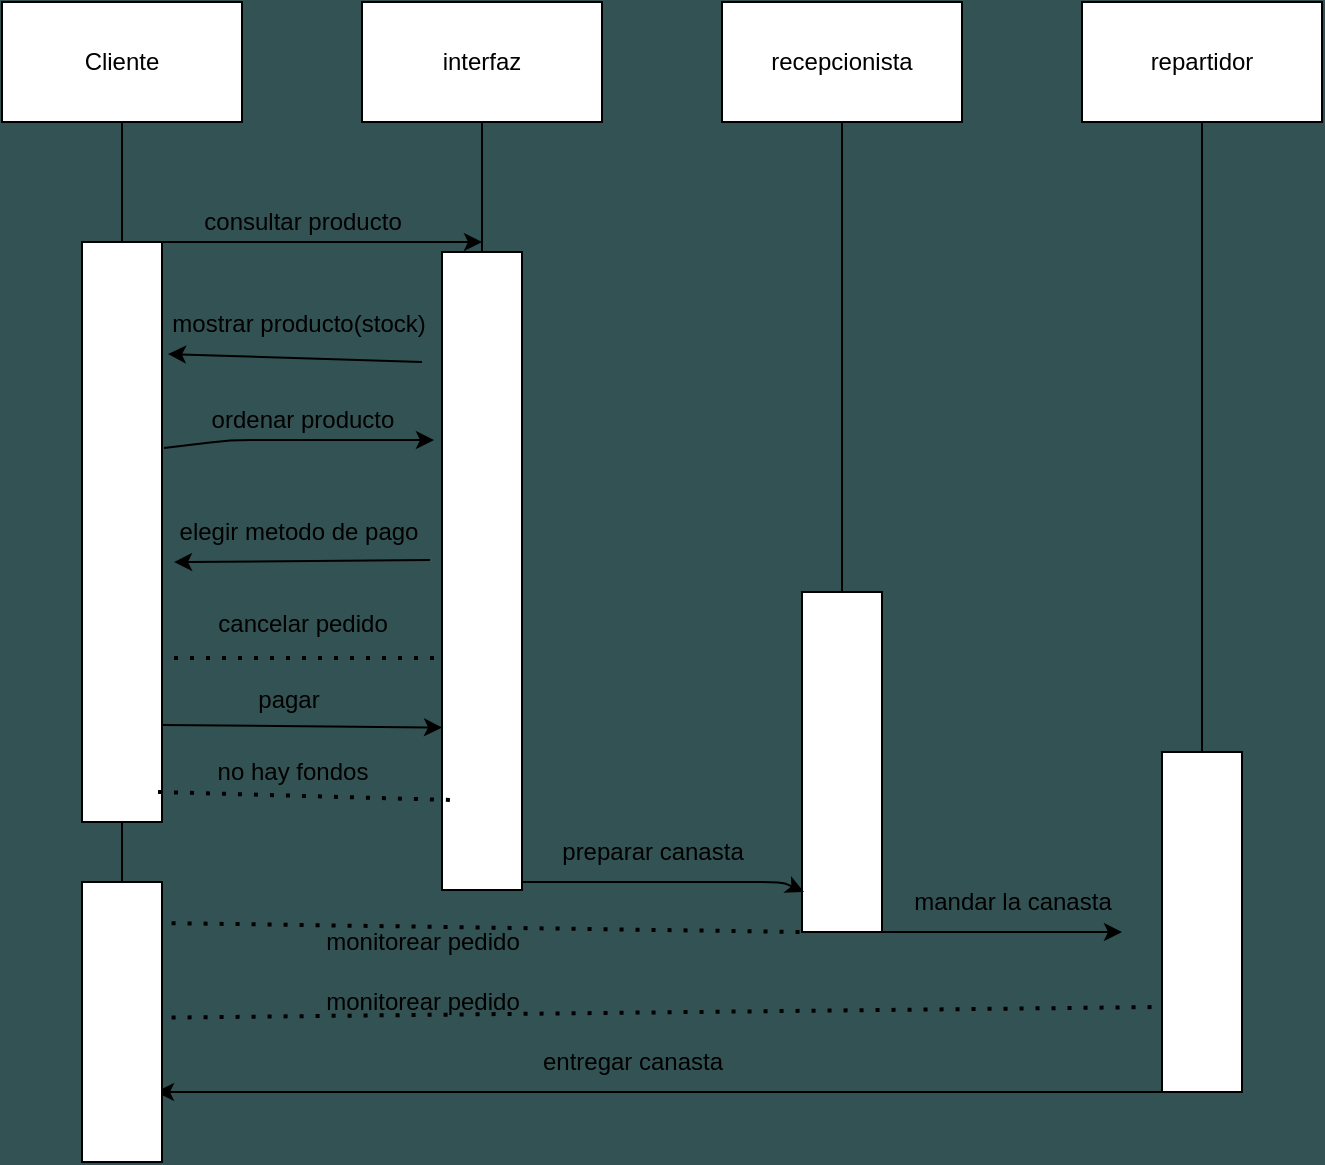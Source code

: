<mxfile>
    <diagram id="b1HOQeLx2Mul1oVxJE39" name="Página-1">
        <mxGraphModel dx="534" dy="359" grid="0" gridSize="10" guides="1" tooltips="1" connect="1" arrows="1" fold="1" page="1" pageScale="1" pageWidth="827" pageHeight="1169" background="#335254" math="0" shadow="0">
            <root>
                <mxCell id="0"/>
                <mxCell id="1" parent="0"/>
                <mxCell id="10" style="edgeStyle=none;html=1;exitX=0.5;exitY=1;exitDx=0;exitDy=0;" edge="1" parent="1" source="2">
                    <mxGeometry relative="1" as="geometry">
                        <mxPoint x="620" y="521" as="targetPoint"/>
                    </mxGeometry>
                </mxCell>
                <mxCell id="2" value="repartidor" style="whiteSpace=wrap;html=1;" vertex="1" parent="1">
                    <mxGeometry x="560" y="40" width="120" height="60" as="geometry"/>
                </mxCell>
                <mxCell id="9" style="edgeStyle=none;html=1;exitX=0.5;exitY=1;exitDx=0;exitDy=0;entryX=0.5;entryY=1;entryDx=0;entryDy=0;" edge="1" parent="1" source="3" target="16">
                    <mxGeometry relative="1" as="geometry">
                        <mxPoint x="440" y="530" as="targetPoint"/>
                    </mxGeometry>
                </mxCell>
                <mxCell id="3" value="recepcionista" style="whiteSpace=wrap;html=1;" vertex="1" parent="1">
                    <mxGeometry x="380" y="40" width="120" height="60" as="geometry"/>
                </mxCell>
                <mxCell id="8" style="edgeStyle=none;html=1;exitX=0.5;exitY=1;exitDx=0;exitDy=0;startArrow=none;" edge="1" parent="1" source="17">
                    <mxGeometry relative="1" as="geometry">
                        <mxPoint x="260" y="470" as="targetPoint"/>
                    </mxGeometry>
                </mxCell>
                <mxCell id="4" value="interfaz" style="whiteSpace=wrap;html=1;" vertex="1" parent="1">
                    <mxGeometry x="200" y="40" width="120" height="60" as="geometry"/>
                </mxCell>
                <mxCell id="7" style="edgeStyle=none;html=1;exitX=0.5;exitY=1;exitDx=0;exitDy=0;" edge="1" parent="1" source="5">
                    <mxGeometry relative="1" as="geometry">
                        <mxPoint x="80" y="522" as="targetPoint"/>
                    </mxGeometry>
                </mxCell>
                <mxCell id="5" value="Cliente" style="whiteSpace=wrap;html=1;" vertex="1" parent="1">
                    <mxGeometry x="20" y="40" width="120" height="60" as="geometry"/>
                </mxCell>
                <mxCell id="13" style="edgeStyle=none;html=1;exitX=1;exitY=0;exitDx=0;exitDy=0;" edge="1" parent="1" source="12">
                    <mxGeometry relative="1" as="geometry">
                        <mxPoint x="260" y="160" as="targetPoint"/>
                    </mxGeometry>
                </mxCell>
                <mxCell id="29" style="edgeStyle=none;html=1;exitX=1;exitY=0.5;exitDx=0;exitDy=0;entryX=1;entryY=0;entryDx=0;entryDy=0;entryPerimeter=0;" edge="1" parent="1">
                    <mxGeometry relative="1" as="geometry">
                        <mxPoint x="101.0" y="263" as="sourcePoint"/>
                        <mxPoint x="236" y="259" as="targetPoint"/>
                        <Array as="points">
                            <mxPoint x="134" y="259"/>
                        </Array>
                    </mxGeometry>
                </mxCell>
                <mxCell id="54" style="edgeStyle=none;html=1;exitX=1;exitY=0.75;exitDx=0;exitDy=0;entryX=0;entryY=0.75;entryDx=0;entryDy=0;" edge="1" parent="1">
                    <mxGeometry relative="1" as="geometry">
                        <mxPoint x="100.0" y="401.5" as="sourcePoint"/>
                        <mxPoint x="240" y="402.75" as="targetPoint"/>
                    </mxGeometry>
                </mxCell>
                <mxCell id="12" value="" style="rounded=0;whiteSpace=wrap;html=1;" vertex="1" parent="1">
                    <mxGeometry x="60" y="160" width="40" height="290" as="geometry"/>
                </mxCell>
                <mxCell id="14" value="consultar producto" style="text;html=1;align=center;verticalAlign=middle;resizable=0;points=[];autosize=1;strokeColor=none;fillColor=none;" vertex="1" parent="1">
                    <mxGeometry x="110" y="135" width="120" height="30" as="geometry"/>
                </mxCell>
                <mxCell id="37" style="edgeStyle=none;html=1;exitX=1;exitY=1;exitDx=0;exitDy=0;" edge="1" parent="1" source="16">
                    <mxGeometry relative="1" as="geometry">
                        <mxPoint x="580" y="505" as="targetPoint"/>
                    </mxGeometry>
                </mxCell>
                <mxCell id="16" value="" style="rounded=0;whiteSpace=wrap;html=1;" vertex="1" parent="1">
                    <mxGeometry x="420" y="335" width="40" height="170" as="geometry"/>
                </mxCell>
                <mxCell id="18" value="" style="edgeStyle=none;html=1;exitX=0.5;exitY=1;exitDx=0;exitDy=0;endArrow=none;" edge="1" parent="1" source="4" target="17">
                    <mxGeometry relative="1" as="geometry">
                        <mxPoint x="260" y="521" as="targetPoint"/>
                        <mxPoint x="260" y="100" as="sourcePoint"/>
                    </mxGeometry>
                </mxCell>
                <mxCell id="21" style="edgeStyle=none;html=1;exitX=0.9;exitY=1.1;exitDx=0;exitDy=0;entryX=1.075;entryY=0.329;entryDx=0;entryDy=0;exitPerimeter=0;entryPerimeter=0;" edge="1" parent="1">
                    <mxGeometry relative="1" as="geometry">
                        <mxPoint x="230" y="220.04" as="sourcePoint"/>
                        <mxPoint x="103" y="216.0" as="targetPoint"/>
                    </mxGeometry>
                </mxCell>
                <mxCell id="27" style="edgeStyle=none;html=1;exitX=-0.05;exitY=0.821;exitDx=0;exitDy=0;exitPerimeter=0;" edge="1" parent="1">
                    <mxGeometry relative="1" as="geometry">
                        <mxPoint x="106" y="320.02" as="targetPoint"/>
                        <mxPoint x="234" y="319.005" as="sourcePoint"/>
                    </mxGeometry>
                </mxCell>
                <mxCell id="35" style="edgeStyle=none;html=1;exitX=0.5;exitY=1;exitDx=0;exitDy=0;entryX=0.025;entryY=0.882;entryDx=0;entryDy=0;entryPerimeter=0;" edge="1" parent="1" source="17" target="16">
                    <mxGeometry relative="1" as="geometry">
                        <Array as="points">
                            <mxPoint x="270" y="480"/>
                            <mxPoint x="410" y="480"/>
                        </Array>
                    </mxGeometry>
                </mxCell>
                <mxCell id="17" value="" style="rounded=0;whiteSpace=wrap;html=1;" vertex="1" parent="1">
                    <mxGeometry x="240" y="165" width="40" height="319" as="geometry"/>
                </mxCell>
                <mxCell id="20" value="mostrar producto(stock)" style="text;html=1;align=center;verticalAlign=middle;resizable=0;points=[];autosize=1;strokeColor=none;fillColor=none;" vertex="1" parent="1">
                    <mxGeometry x="93" y="186" width="150" height="30" as="geometry"/>
                </mxCell>
                <mxCell id="24" value="ordenar producto" style="text;html=1;align=center;verticalAlign=middle;resizable=0;points=[];autosize=1;strokeColor=none;fillColor=none;" vertex="1" parent="1">
                    <mxGeometry x="115" y="234" width="110" height="30" as="geometry"/>
                </mxCell>
                <mxCell id="28" value="elegir metodo de pago" style="text;html=1;align=center;verticalAlign=middle;resizable=0;points=[];autosize=1;strokeColor=none;fillColor=none;" vertex="1" parent="1">
                    <mxGeometry x="98" y="290" width="140" height="30" as="geometry"/>
                </mxCell>
                <mxCell id="31" value="pagar" style="text;html=1;align=center;verticalAlign=middle;resizable=0;points=[];autosize=1;strokeColor=none;fillColor=none;" vertex="1" parent="1">
                    <mxGeometry x="138" y="374" width="50" height="30" as="geometry"/>
                </mxCell>
                <mxCell id="36" value="preparar canasta" style="text;html=1;align=center;verticalAlign=middle;resizable=0;points=[];autosize=1;strokeColor=none;fillColor=none;" vertex="1" parent="1">
                    <mxGeometry x="290" y="450" width="110" height="30" as="geometry"/>
                </mxCell>
                <mxCell id="40" style="edgeStyle=none;html=1;exitX=0;exitY=1;exitDx=0;exitDy=0;" edge="1" parent="1" source="38">
                    <mxGeometry relative="1" as="geometry">
                        <mxPoint x="97" y="585" as="targetPoint"/>
                    </mxGeometry>
                </mxCell>
                <mxCell id="38" value="" style="rounded=0;whiteSpace=wrap;html=1;" vertex="1" parent="1">
                    <mxGeometry x="600" y="415" width="40" height="170" as="geometry"/>
                </mxCell>
                <mxCell id="39" value="mandar la canasta" style="text;html=1;align=center;verticalAlign=middle;resizable=0;points=[];autosize=1;strokeColor=none;fillColor=none;" vertex="1" parent="1">
                    <mxGeometry x="465" y="475" width="120" height="30" as="geometry"/>
                </mxCell>
                <mxCell id="41" value="entregar canasta" style="text;html=1;align=center;verticalAlign=middle;resizable=0;points=[];autosize=1;strokeColor=none;fillColor=none;" vertex="1" parent="1">
                    <mxGeometry x="280" y="555" width="110" height="30" as="geometry"/>
                </mxCell>
                <mxCell id="42" value="" style="rounded=0;whiteSpace=wrap;html=1;" vertex="1" parent="1">
                    <mxGeometry x="60" y="480" width="40" height="140" as="geometry"/>
                </mxCell>
                <mxCell id="46" value="" style="endArrow=none;dashed=1;html=1;dashPattern=1 3;strokeWidth=2;" edge="1" parent="1">
                    <mxGeometry width="50" height="50" relative="1" as="geometry">
                        <mxPoint x="106" y="368" as="sourcePoint"/>
                        <mxPoint x="236" y="368" as="targetPoint"/>
                    </mxGeometry>
                </mxCell>
                <mxCell id="47" value="cancelar pedido" style="text;html=1;align=center;verticalAlign=middle;resizable=0;points=[];autosize=1;strokeColor=none;fillColor=none;" vertex="1" parent="1">
                    <mxGeometry x="115" y="336" width="110" height="30" as="geometry"/>
                </mxCell>
                <mxCell id="50" value="" style="endArrow=none;dashed=1;html=1;dashPattern=1 3;strokeWidth=2;entryX=0;entryY=1;entryDx=0;entryDy=0;exitX=1.12;exitY=0.147;exitDx=0;exitDy=0;exitPerimeter=0;" edge="1" parent="1" source="42" target="16">
                    <mxGeometry width="50" height="50" relative="1" as="geometry">
                        <mxPoint x="100" y="520" as="sourcePoint"/>
                        <mxPoint x="150" y="470" as="targetPoint"/>
                    </mxGeometry>
                </mxCell>
                <mxCell id="51" value="monitorear pedido" style="text;html=1;align=center;verticalAlign=middle;resizable=0;points=[];autosize=1;strokeColor=none;fillColor=none;" vertex="1" parent="1">
                    <mxGeometry x="170" y="495" width="120" height="30" as="geometry"/>
                </mxCell>
                <mxCell id="52" value="monitorear pedido" style="text;html=1;align=center;verticalAlign=middle;resizable=0;points=[];autosize=1;strokeColor=none;fillColor=none;" vertex="1" parent="1">
                    <mxGeometry x="170" y="525" width="120" height="30" as="geometry"/>
                </mxCell>
                <mxCell id="53" value="" style="endArrow=none;dashed=1;html=1;dashPattern=1 3;strokeWidth=2;entryX=0;entryY=0.75;entryDx=0;entryDy=0;exitX=1.12;exitY=0.147;exitDx=0;exitDy=0;exitPerimeter=0;" edge="1" parent="1" target="38">
                    <mxGeometry width="50" height="50" relative="1" as="geometry">
                        <mxPoint x="104.8" y="547.79" as="sourcePoint"/>
                        <mxPoint x="420" y="552.21" as="targetPoint"/>
                    </mxGeometry>
                </mxCell>
                <mxCell id="56" value="" style="endArrow=none;dashed=1;html=1;dashPattern=1 3;strokeWidth=2;exitX=1.12;exitY=0.147;exitDx=0;exitDy=0;exitPerimeter=0;" edge="1" parent="1">
                    <mxGeometry width="50" height="50" relative="1" as="geometry">
                        <mxPoint x="98.0" y="435.0" as="sourcePoint"/>
                        <mxPoint x="245" y="439" as="targetPoint"/>
                    </mxGeometry>
                </mxCell>
                <mxCell id="57" value="no hay fondos" style="text;html=1;align=center;verticalAlign=middle;resizable=0;points=[];autosize=1;strokeColor=none;fillColor=none;" vertex="1" parent="1">
                    <mxGeometry x="118" y="412" width="93" height="26" as="geometry"/>
                </mxCell>
            </root>
        </mxGraphModel>
    </diagram>
</mxfile>